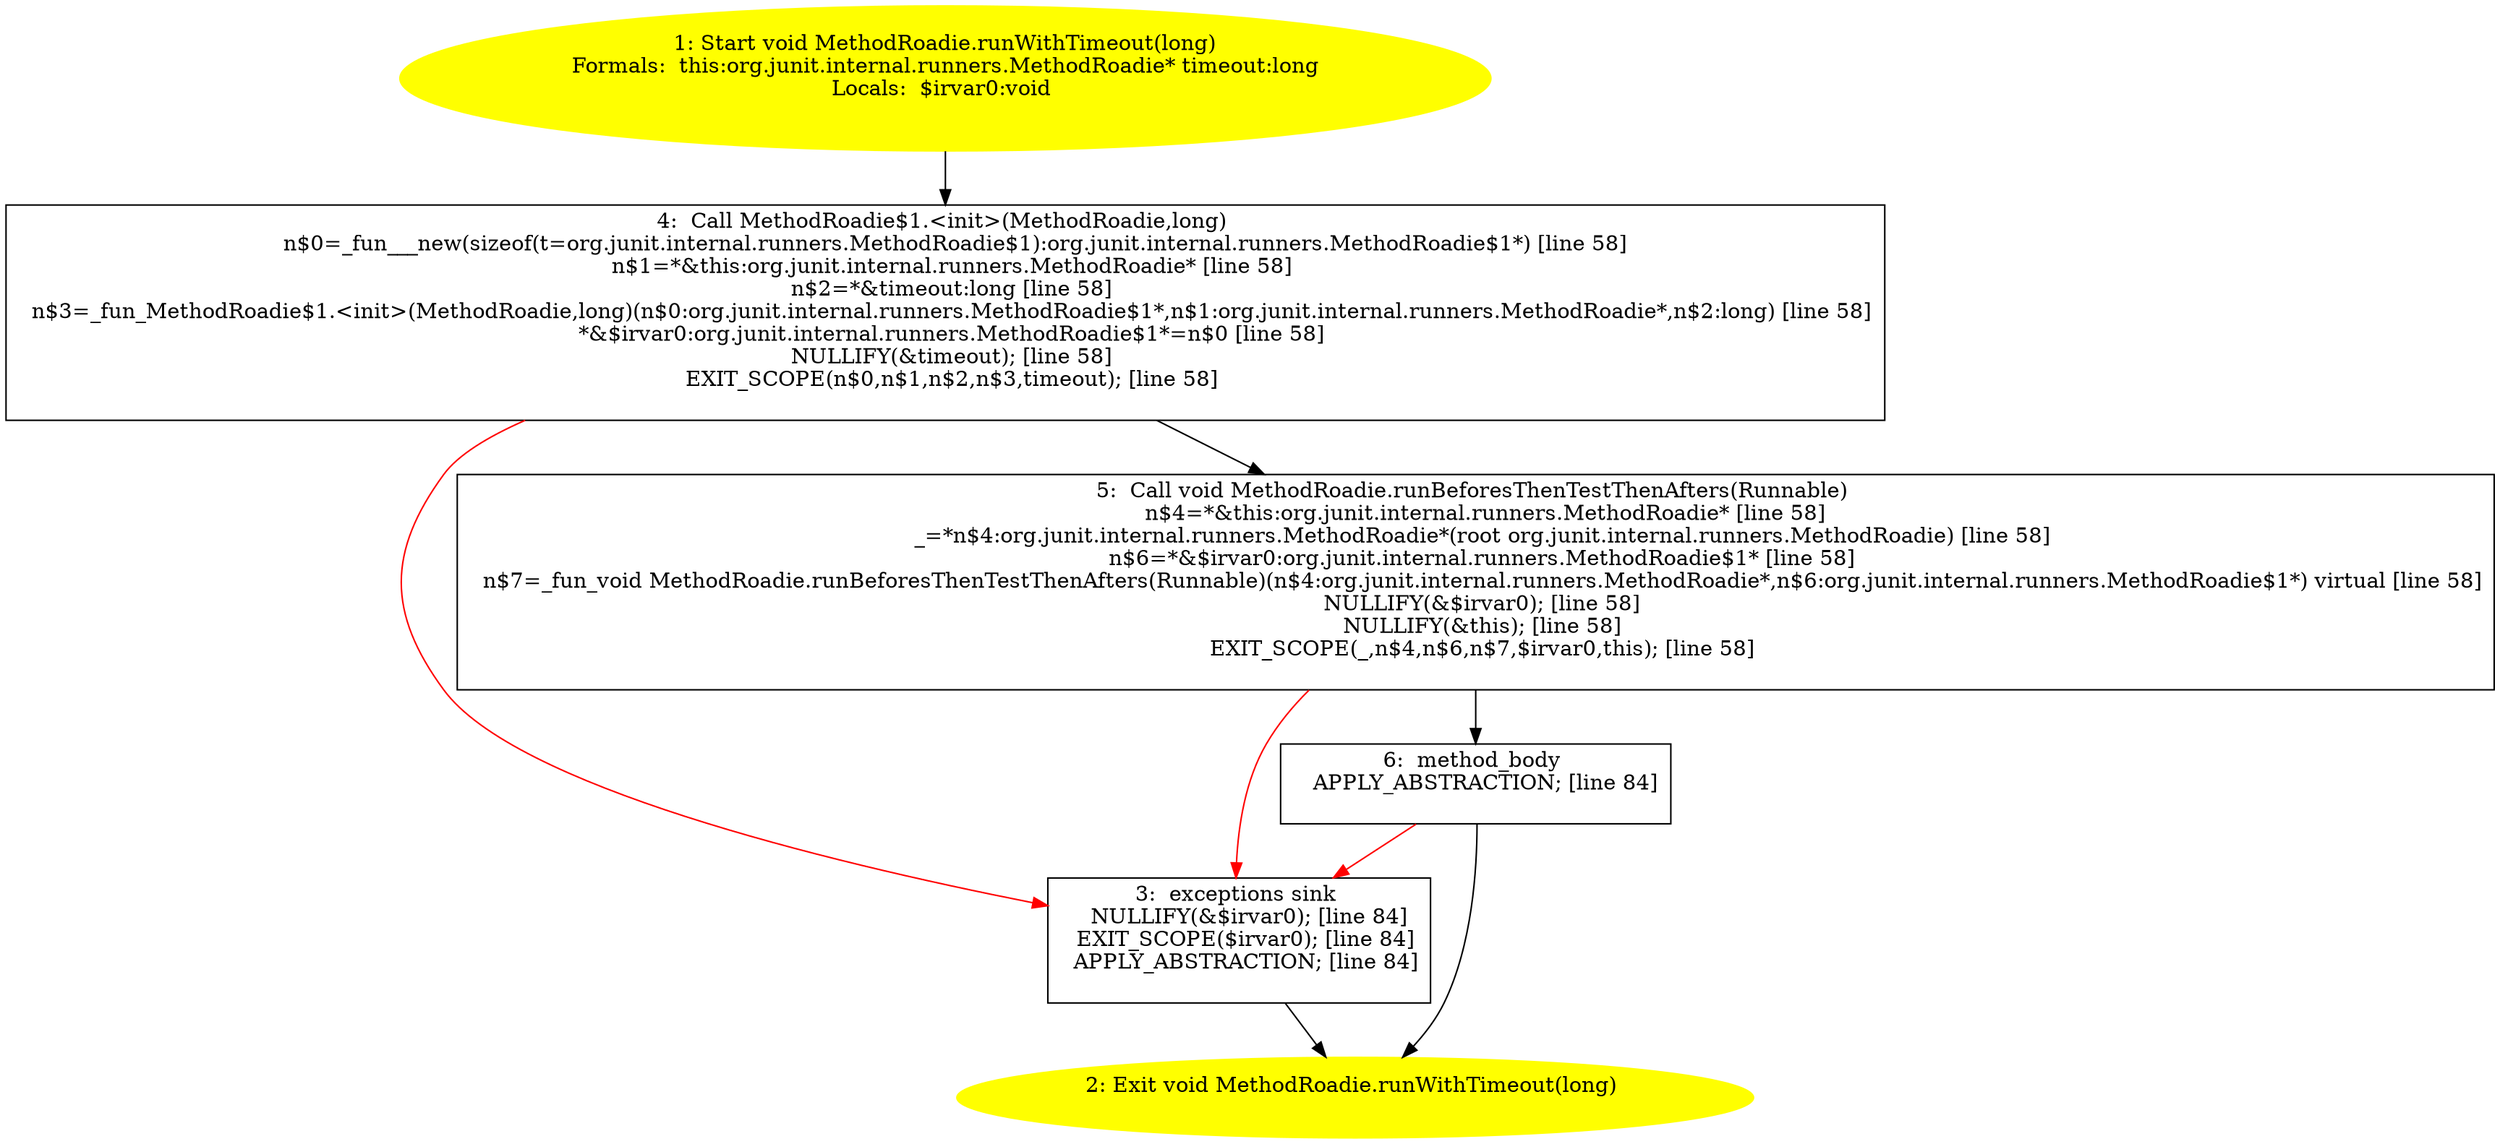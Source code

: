 /* @generated */
digraph cfg {
"org.junit.internal.runners.MethodRoadie.runWithTimeout(long):void.42646839184d836b23b7ee23509e0ef2_1" [label="1: Start void MethodRoadie.runWithTimeout(long)\nFormals:  this:org.junit.internal.runners.MethodRoadie* timeout:long\nLocals:  $irvar0:void \n  " color=yellow style=filled]
	

	 "org.junit.internal.runners.MethodRoadie.runWithTimeout(long):void.42646839184d836b23b7ee23509e0ef2_1" -> "org.junit.internal.runners.MethodRoadie.runWithTimeout(long):void.42646839184d836b23b7ee23509e0ef2_4" ;
"org.junit.internal.runners.MethodRoadie.runWithTimeout(long):void.42646839184d836b23b7ee23509e0ef2_2" [label="2: Exit void MethodRoadie.runWithTimeout(long) \n  " color=yellow style=filled]
	

"org.junit.internal.runners.MethodRoadie.runWithTimeout(long):void.42646839184d836b23b7ee23509e0ef2_3" [label="3:  exceptions sink \n   NULLIFY(&$irvar0); [line 84]\n  EXIT_SCOPE($irvar0); [line 84]\n  APPLY_ABSTRACTION; [line 84]\n " shape="box"]
	

	 "org.junit.internal.runners.MethodRoadie.runWithTimeout(long):void.42646839184d836b23b7ee23509e0ef2_3" -> "org.junit.internal.runners.MethodRoadie.runWithTimeout(long):void.42646839184d836b23b7ee23509e0ef2_2" ;
"org.junit.internal.runners.MethodRoadie.runWithTimeout(long):void.42646839184d836b23b7ee23509e0ef2_4" [label="4:  Call MethodRoadie$1.<init>(MethodRoadie,long) \n   n$0=_fun___new(sizeof(t=org.junit.internal.runners.MethodRoadie$1):org.junit.internal.runners.MethodRoadie$1*) [line 58]\n  n$1=*&this:org.junit.internal.runners.MethodRoadie* [line 58]\n  n$2=*&timeout:long [line 58]\n  n$3=_fun_MethodRoadie$1.<init>(MethodRoadie,long)(n$0:org.junit.internal.runners.MethodRoadie$1*,n$1:org.junit.internal.runners.MethodRoadie*,n$2:long) [line 58]\n  *&$irvar0:org.junit.internal.runners.MethodRoadie$1*=n$0 [line 58]\n  NULLIFY(&timeout); [line 58]\n  EXIT_SCOPE(n$0,n$1,n$2,n$3,timeout); [line 58]\n " shape="box"]
	

	 "org.junit.internal.runners.MethodRoadie.runWithTimeout(long):void.42646839184d836b23b7ee23509e0ef2_4" -> "org.junit.internal.runners.MethodRoadie.runWithTimeout(long):void.42646839184d836b23b7ee23509e0ef2_5" ;
	 "org.junit.internal.runners.MethodRoadie.runWithTimeout(long):void.42646839184d836b23b7ee23509e0ef2_4" -> "org.junit.internal.runners.MethodRoadie.runWithTimeout(long):void.42646839184d836b23b7ee23509e0ef2_3" [color="red" ];
"org.junit.internal.runners.MethodRoadie.runWithTimeout(long):void.42646839184d836b23b7ee23509e0ef2_5" [label="5:  Call void MethodRoadie.runBeforesThenTestThenAfters(Runnable) \n   n$4=*&this:org.junit.internal.runners.MethodRoadie* [line 58]\n  _=*n$4:org.junit.internal.runners.MethodRoadie*(root org.junit.internal.runners.MethodRoadie) [line 58]\n  n$6=*&$irvar0:org.junit.internal.runners.MethodRoadie$1* [line 58]\n  n$7=_fun_void MethodRoadie.runBeforesThenTestThenAfters(Runnable)(n$4:org.junit.internal.runners.MethodRoadie*,n$6:org.junit.internal.runners.MethodRoadie$1*) virtual [line 58]\n  NULLIFY(&$irvar0); [line 58]\n  NULLIFY(&this); [line 58]\n  EXIT_SCOPE(_,n$4,n$6,n$7,$irvar0,this); [line 58]\n " shape="box"]
	

	 "org.junit.internal.runners.MethodRoadie.runWithTimeout(long):void.42646839184d836b23b7ee23509e0ef2_5" -> "org.junit.internal.runners.MethodRoadie.runWithTimeout(long):void.42646839184d836b23b7ee23509e0ef2_6" ;
	 "org.junit.internal.runners.MethodRoadie.runWithTimeout(long):void.42646839184d836b23b7ee23509e0ef2_5" -> "org.junit.internal.runners.MethodRoadie.runWithTimeout(long):void.42646839184d836b23b7ee23509e0ef2_3" [color="red" ];
"org.junit.internal.runners.MethodRoadie.runWithTimeout(long):void.42646839184d836b23b7ee23509e0ef2_6" [label="6:  method_body \n   APPLY_ABSTRACTION; [line 84]\n " shape="box"]
	

	 "org.junit.internal.runners.MethodRoadie.runWithTimeout(long):void.42646839184d836b23b7ee23509e0ef2_6" -> "org.junit.internal.runners.MethodRoadie.runWithTimeout(long):void.42646839184d836b23b7ee23509e0ef2_2" ;
	 "org.junit.internal.runners.MethodRoadie.runWithTimeout(long):void.42646839184d836b23b7ee23509e0ef2_6" -> "org.junit.internal.runners.MethodRoadie.runWithTimeout(long):void.42646839184d836b23b7ee23509e0ef2_3" [color="red" ];
}
